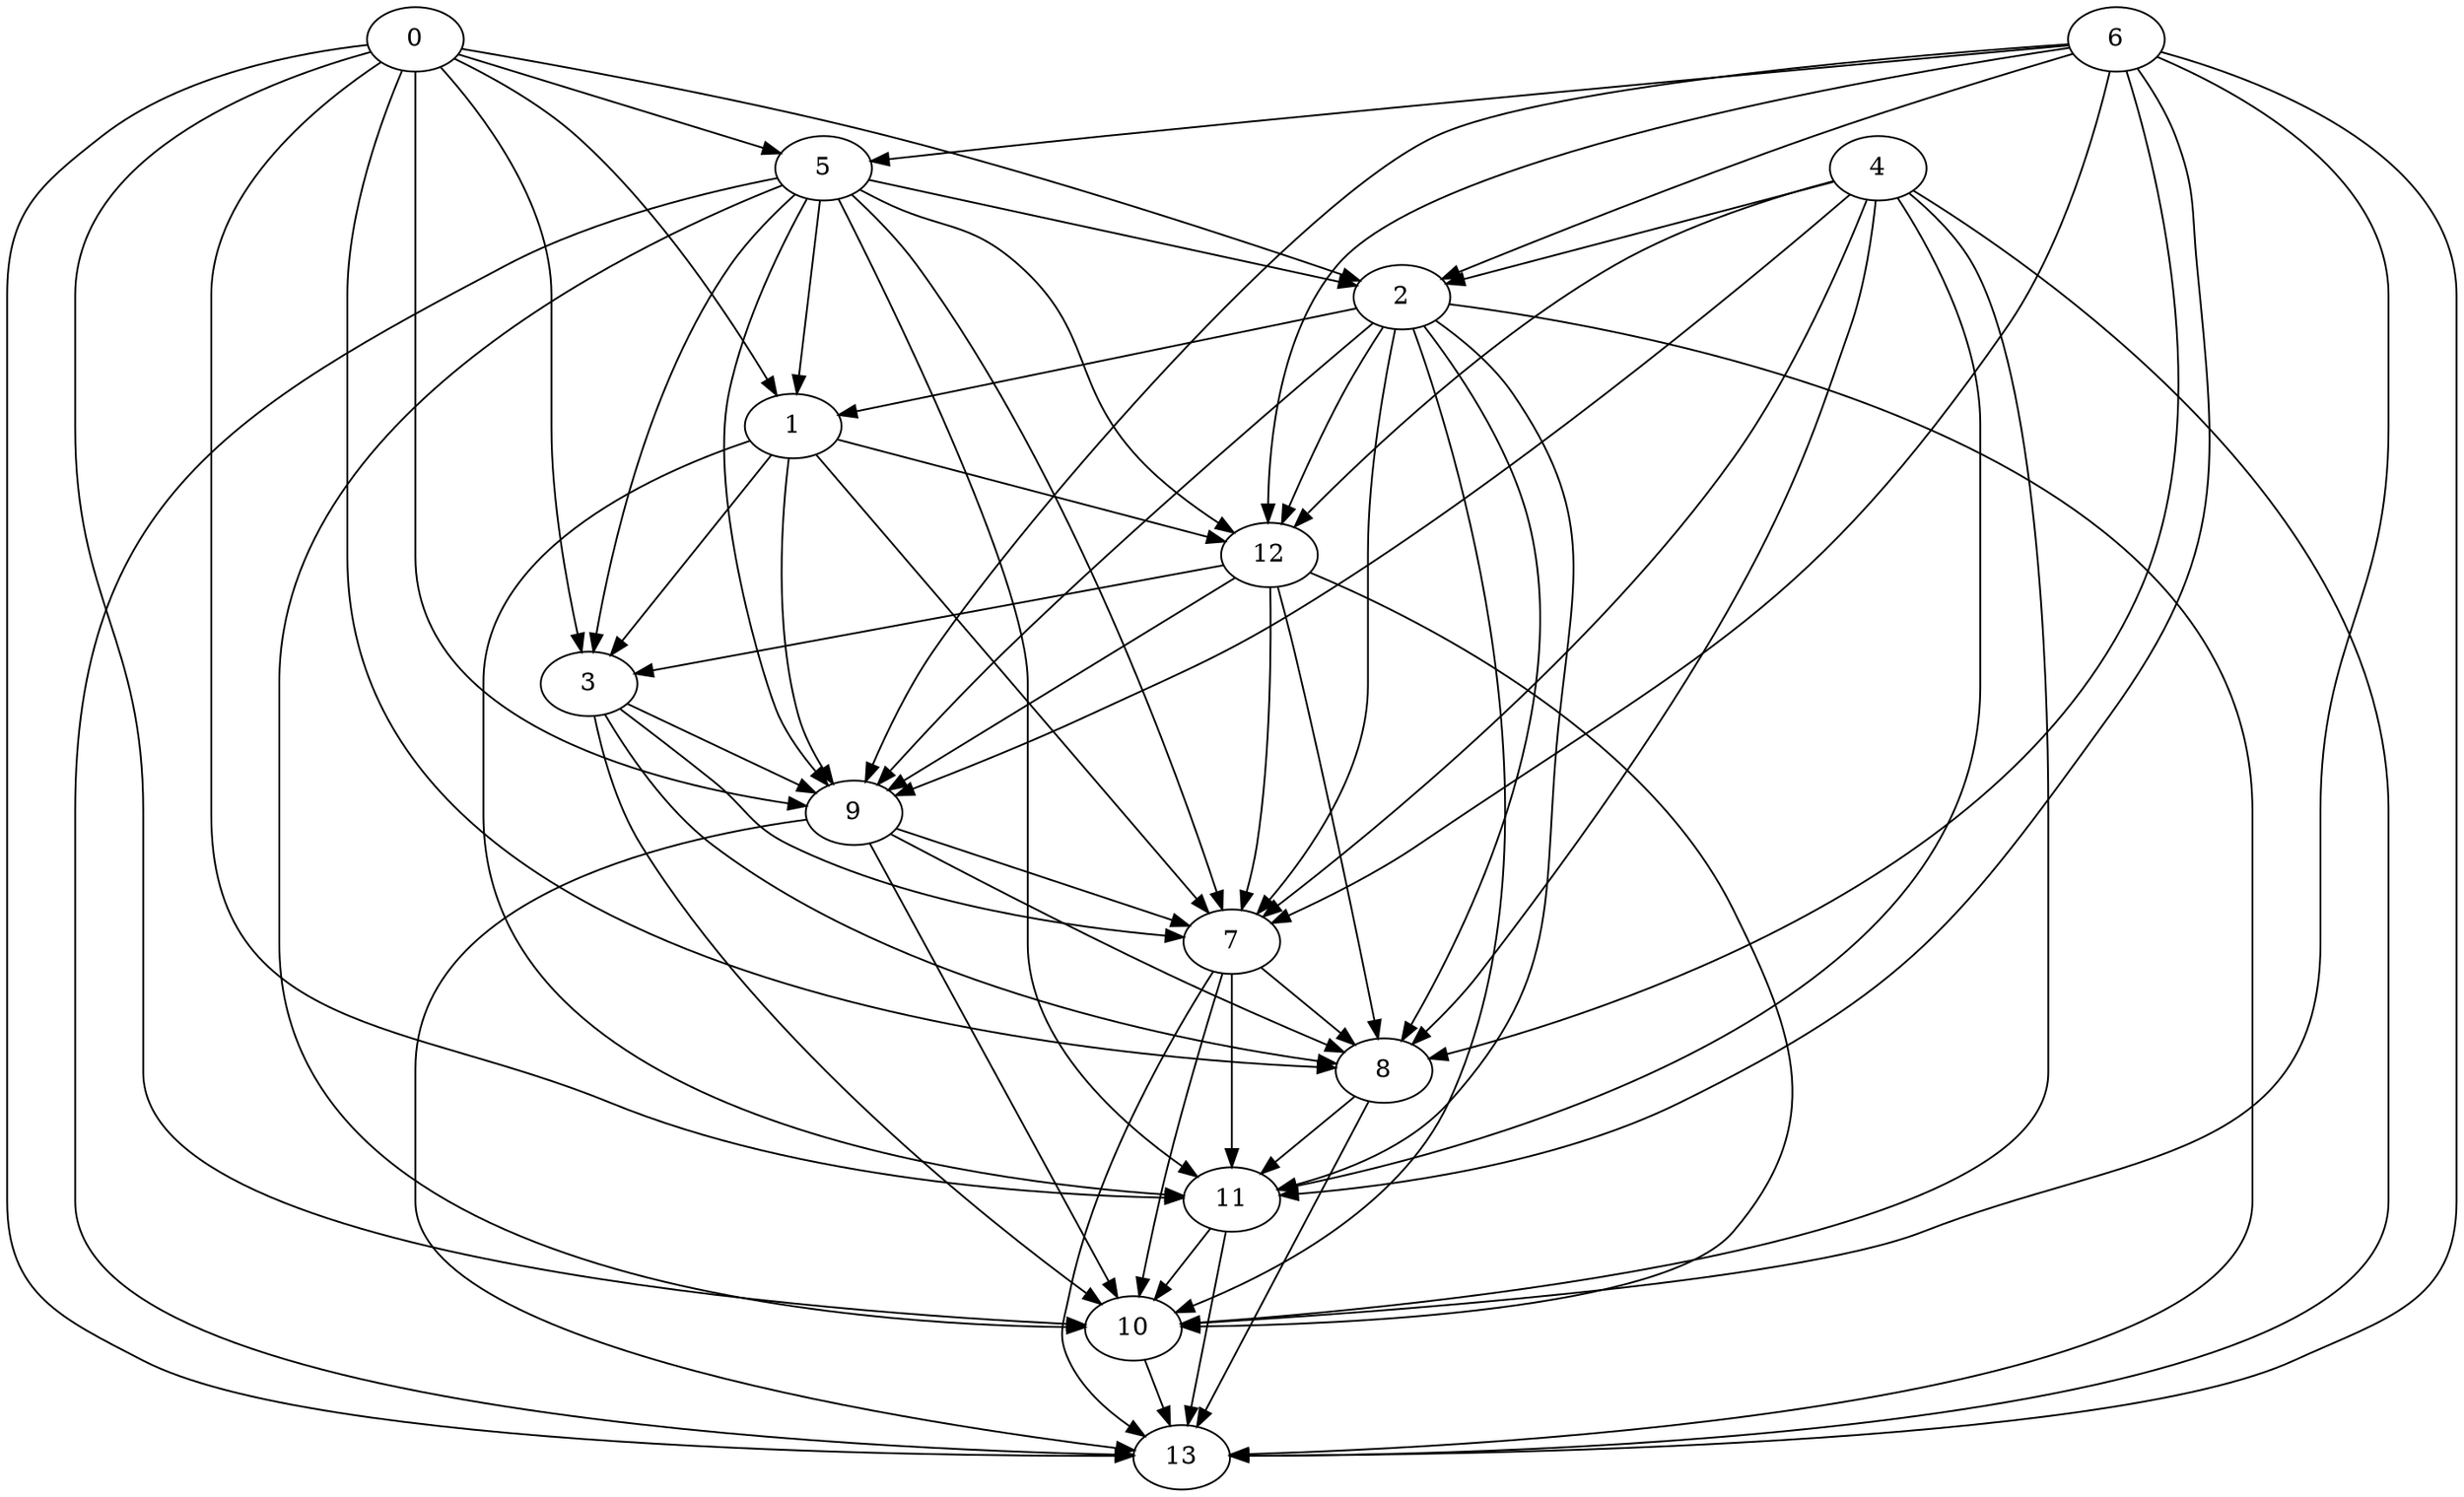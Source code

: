 digraph {
	"11" ["Start"=0,"Weight"=799,"Processor"=1];
	"12" ["Start"=1728,"Weight"=831,"Processor"=1];
	"13" ["Start"=1740,"Weight"=407,"Processor"=2];
	"0" ["Start"=0,"Weight"=481,"Processor"=3];
	"1" ["Start"=1311,"Weight"=178,"Processor"=3];
	"2" ["Start"=1520,"Weight"=961,"Processor"=3];
	"3" ["Start"=2559,"Weight"=666,"Processor"=1];
	"4" ["Start"=0,"Weight"=572,"Processor"=4];
	"5" ["Start"=1337,"Weight"=279,"Processor"=4];
	"6" ["Start"=1616,"Weight"=471,"Processor"=4];
	"7" ["Start"=3225,"Weight"=455,"Processor"=1];
	"8" ["Start"=3680,"Weight"=729,"Processor"=1];
	"9" ["Start"=3613,"Weight"=468,"Processor"=2];
	"10" ["Start"=4468,"Weight"=535,"Processor"=2];
	"0" -> "1" ["Weight"=786];
	"0" -> "2" ["Weight"=959];
	"0" -> "3" ["Weight"=403];
	"4" -> "7" ["Weight"=423];
	"4" -> "8" ["Weight"=540];
	"0" -> "5" ["Weight"=856];
	"4" -> "9" ["Weight"=888];
	"0" -> "8" ["Weight"=122];
	"0" -> "9" ["Weight"=191];
	"1" -> "11" ["Weight"=570];
	"1" -> "12" ["Weight"=568];
	"3" -> "10" ["Weight"=384];
	"5" -> "10" ["Weight"=813];
	"5" -> "11" ["Weight"=216];
	"5" -> "12" ["Weight"=629];
	"7" -> "10" ["Weight"=788];
	"10" -> "13" ["Weight"=643];
	"5" -> "13" ["Weight"=895];
	"7" -> "11" ["Weight"=118];
	"12" -> "10" ["Weight"=839];
	"9" -> "10" ["Weight"=627];
	"7" -> "13" ["Weight"=786];
	"9" -> "13" ["Weight"=704];
	"5" -> "1" ["Weight"=569];
	"5" -> "2" ["Weight"=373];
	"5" -> "3" ["Weight"=325];
	"9" -> "7" ["Weight"=242];
	"9" -> "8" ["Weight"=326];
	"1" -> "3" ["Weight"=629];
	"5" -> "7" ["Weight"=691];
	"5" -> "9" ["Weight"=952];
	"1" -> "7" ["Weight"=467];
	"1" -> "9" ["Weight"=151];
	"11" -> "10" ["Weight"=368];
	"12" -> "3" ["Weight"=496];
	"12" -> "7" ["Weight"=379];
	"12" -> "8" ["Weight"=516];
	"12" -> "9" ["Weight"=903];
	"6" -> "2" ["Weight"=376];
	"2" -> "1" ["Weight"=350];
	"6" -> "5" ["Weight"=451];
	"6" -> "7" ["Weight"=227];
	"6" -> "8" ["Weight"=453];
	"6" -> "9" ["Weight"=145];
	"2" -> "7" ["Weight"=638];
	"2" -> "8" ["Weight"=357];
	"2" -> "9" ["Weight"=870];
	"0" -> "10" ["Weight"=237];
	"0" -> "11" ["Weight"=816];
	"2" -> "10" ["Weight"=987];
	"0" -> "13" ["Weight"=946];
	"2" -> "11" ["Weight"=537];
	"2" -> "12" ["Weight"=767];
	"4" -> "10" ["Weight"=344];
	"2" -> "13" ["Weight"=779];
	"4" -> "11" ["Weight"=724];
	"4" -> "12" ["Weight"=973];
	"6" -> "10" ["Weight"=801];
	"11" -> "13" ["Weight"=350];
	"4" -> "13" ["Weight"=704];
	"6" -> "11" ["Weight"=369];
	"6" -> "12" ["Weight"=558];
	"6" -> "13" ["Weight"=341];
	"8" -> "11" ["Weight"=341];
	"8" -> "13" ["Weight"=259];
	"7" -> "8" ["Weight"=198];
	"3" -> "7" ["Weight"=663];
	"3" -> "8" ["Weight"=620];
	"3" -> "9" ["Weight"=388];
	"4" -> "2" ["Weight"=948];
}
